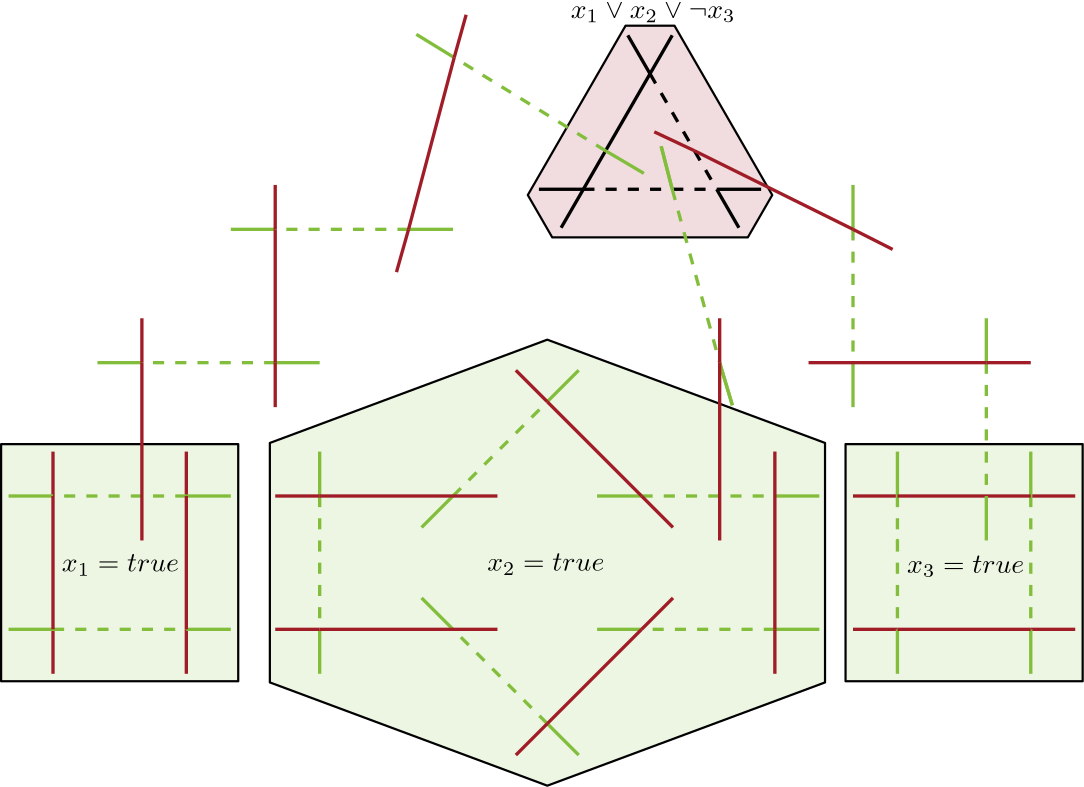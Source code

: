 <?xml version="1.0"?>
<!DOCTYPE ipe SYSTEM "ipe.dtd">
<ipe version="70206" creator="Ipe 7.2.7">
<info created="D:20180109094301" modified="D:20180109094301"/>
<ipestyle name="basic">
<symbol name="arrow/arc(spx)">
<path stroke="sym-stroke" fill="sym-stroke" pen="sym-pen">
0 0 m
-1 0.333 l
-1 -0.333 l
h
</path>
</symbol>
<symbol name="arrow/farc(spx)">
<path stroke="sym-stroke" fill="white" pen="sym-pen">
0 0 m
-1 0.333 l
-1 -0.333 l
h
</path>
</symbol>
<symbol name="arrow/ptarc(spx)">
<path stroke="sym-stroke" fill="sym-stroke" pen="sym-pen">
0 0 m
-1 0.333 l
-0.8 0 l
-1 -0.333 l
h
</path>
</symbol>
<symbol name="arrow/fptarc(spx)">
<path stroke="sym-stroke" fill="white" pen="sym-pen">
0 0 m
-1 0.333 l
-0.8 0 l
-1 -0.333 l
h
</path>
</symbol>
<symbol name="mark/circle(sx)" transformations="translations">
<path fill="sym-stroke">
0.6 0 0 0.6 0 0 e
0.4 0 0 0.4 0 0 e
</path>
</symbol>
<symbol name="mark/disk(sx)" transformations="translations">
<path fill="sym-stroke">
0.6 0 0 0.6 0 0 e
</path>
</symbol>
<symbol name="mark/fdisk(sfx)" transformations="translations">
<group>
<path fill="sym-fill">
0.5 0 0 0.5 0 0 e
</path>
<path fill="sym-stroke" fillrule="eofill">
0.6 0 0 0.6 0 0 e
0.4 0 0 0.4 0 0 e
</path>
</group>
</symbol>
<symbol name="mark/box(sx)" transformations="translations">
<path fill="sym-stroke" fillrule="eofill">
-0.6 -0.6 m
0.6 -0.6 l
0.6 0.6 l
-0.6 0.6 l
h
-0.4 -0.4 m
0.4 -0.4 l
0.4 0.4 l
-0.4 0.4 l
h
</path>
</symbol>
<symbol name="mark/square(sx)" transformations="translations">
<path fill="sym-stroke">
-0.6 -0.6 m
0.6 -0.6 l
0.6 0.6 l
-0.6 0.6 l
h
</path>
</symbol>
<symbol name="mark/fsquare(sfx)" transformations="translations">
<group>
<path fill="sym-fill">
-0.5 -0.5 m
0.5 -0.5 l
0.5 0.5 l
-0.5 0.5 l
h
</path>
<path fill="sym-stroke" fillrule="eofill">
-0.6 -0.6 m
0.6 -0.6 l
0.6 0.6 l
-0.6 0.6 l
h
-0.4 -0.4 m
0.4 -0.4 l
0.4 0.4 l
-0.4 0.4 l
h
</path>
</group>
</symbol>
<symbol name="mark/cross(sx)" transformations="translations">
<group>
<path fill="sym-stroke">
-0.43 -0.57 m
0.57 0.43 l
0.43 0.57 l
-0.57 -0.43 l
h
</path>
<path fill="sym-stroke">
-0.43 0.57 m
0.57 -0.43 l
0.43 -0.57 l
-0.57 0.43 l
h
</path>
</group>
</symbol>
<symbol name="arrow/fnormal(spx)">
<path stroke="sym-stroke" fill="white" pen="sym-pen">
0 0 m
-1 0.333 l
-1 -0.333 l
h
</path>
</symbol>
<symbol name="arrow/pointed(spx)">
<path stroke="sym-stroke" fill="sym-stroke" pen="sym-pen">
0 0 m
-1 0.333 l
-0.8 0 l
-1 -0.333 l
h
</path>
</symbol>
<symbol name="arrow/fpointed(spx)">
<path stroke="sym-stroke" fill="white" pen="sym-pen">
0 0 m
-1 0.333 l
-0.8 0 l
-1 -0.333 l
h
</path>
</symbol>
<symbol name="arrow/linear(spx)">
<path stroke="sym-stroke" pen="sym-pen">
-1 0.333 m
0 0 l
-1 -0.333 l
</path>
</symbol>
<symbol name="arrow/fdouble(spx)">
<path stroke="sym-stroke" fill="white" pen="sym-pen">
0 0 m
-1 0.333 l
-1 -0.333 l
h
-1 0 m
-2 0.333 l
-2 -0.333 l
h
</path>
</symbol>
<symbol name="arrow/double(spx)">
<path stroke="sym-stroke" fill="sym-stroke" pen="sym-pen">
0 0 m
-1 0.333 l
-1 -0.333 l
h
-1 0 m
-2 0.333 l
-2 -0.333 l
h
</path>
</symbol>
<pen name="heavier" value="0.8"/>
<pen name="fat" value="1.2"/>
<pen name="ultrafat" value="2"/>
<symbolsize name="large" value="5"/>
<symbolsize name="small" value="2"/>
<symbolsize name="tiny" value="1.1"/>
<arrowsize name="large" value="10"/>
<arrowsize name="small" value="5"/>
<arrowsize name="tiny" value="3"/>
<color name="red" value="1 0 0"/>
<color name="green" value="0 1 0"/>
<color name="blue" value="0 0 1"/>
<color name="yellow" value="1 1 0"/>
<color name="orange" value="1 0.647 0"/>
<color name="gold" value="1 0.843 0"/>
<color name="purple" value="0.627 0.125 0.941"/>
<color name="gray" value="0.745"/>
<color name="brown" value="0.647 0.165 0.165"/>
<color name="navy" value="0 0 0.502"/>
<color name="pink" value="1 0.753 0.796"/>
<color name="seagreen" value="0.18 0.545 0.341"/>
<color name="turquoise" value="0.251 0.878 0.816"/>
<color name="violet" value="0.933 0.51 0.933"/>
<color name="darkblue" value="0 0 0.545"/>
<color name="darkcyan" value="0 0.545 0.545"/>
<color name="darkgray" value="0.663"/>
<color name="darkgreen" value="0 0.392 0"/>
<color name="darkmagenta" value="0.545 0 0.545"/>
<color name="darkorange" value="1 0.549 0"/>
<color name="darkred" value="0.545 0 0"/>
<color name="lightblue" value="0.678 0.847 0.902"/>
<color name="lightcyan" value="0.878 1 1"/>
<color name="lightgray" value="0.827"/>
<color name="lightgreen" value="0.565 0.933 0.565"/>
<color name="lightyellow" value="1 1 0.878"/>
<dashstyle name="dashed" value="[4] 0"/>
<dashstyle name="dotted" value="[1 3] 0"/>
<dashstyle name="dash dotted" value="[4 2 1 2] 0"/>
<dashstyle name="dash dot dotted" value="[4 2 1 2 1 2] 0"/>
<textsize name="large" value="\large"/>
<textsize name="small" value="\small"/>
<textsize name="tiny" value="\tiny"/>
<textsize name="Large" value="\Large"/>
<textsize name="LARGE" value="\LARGE"/>
<textsize name="huge" value="\huge"/>
<textsize name="Huge" value="\Huge"/>
<textsize name="footnote" value="\footnotesize"/>
<textstyle name="center" begin="\begin{center}" end="\end{center}"/>
<textstyle name="itemize" begin="\begin{itemize}" end="\end{itemize}"/>
<textstyle name="item" begin="\begin{itemize}\item{}" end="\end{itemize}"/>
<gridsize name="4 pts" value="4"/>
<gridsize name="8 pts (~3 mm)" value="8"/>
<gridsize name="16 pts (~6 mm)" value="16"/>
<gridsize name="32 pts (~12 mm)" value="32"/>
<gridsize name="10 pts (~3.5 mm)" value="10"/>
<gridsize name="20 pts (~7 mm)" value="20"/>
<gridsize name="14 pts (~5 mm)" value="14"/>
<gridsize name="28 pts (~10 mm)" value="28"/>
<gridsize name="56 pts (~20 mm)" value="56"/>
<anglesize name="90 deg" value="90"/>
<anglesize name="60 deg" value="60"/>
<anglesize name="45 deg" value="45"/>
<anglesize name="30 deg" value="30"/>
<anglesize name="22.5 deg" value="22.5"/>
<opacity name="10%" value="0.1"/>
<opacity name="30%" value="0.3"/>
<opacity name="50%" value="0.5"/>
<opacity name="75%" value="0.75"/>
<tiling name="falling" angle="-60" step="4" width="1"/>
<tiling name="rising" angle="30" step="4" width="1"/>
</ipestyle>
<ipestyle name="kitcolors">
<color name="KITwhite" value="1"/>
<color name="KITblack" value="0"/>
<color name="KITblack70" value="0.3"/>
<color name="KITblack50" value="0.5"/>
<color name="KITblack30" value="0.7"/>
<color name="KITblack15" value="0.85"/>
<color name="KITgreen" value="0 0.588 0.509"/>
<color name="KITgreen70" value="0.3 0.711 0.656"/>
<color name="KITgreen50" value="0.5 0.794 0.754"/>
<color name="KITgreen30" value="0.7 0.876 0.852"/>
<color name="KITgreen15" value="0.85 0.938 0.926"/>
<color name="KITblue" value="0.274 0.392 0.666"/>
<color name="KITblue70" value="0.492 0.574 0.766"/>
<color name="KITblue50" value="0.637 0.696 0.833"/>
<color name="KITblue30" value="0.782 0.817 0.9"/>
<color name="KITblue15" value="0.891 0.908 0.95"/>
<color name="KITred" value="0.627 0.117 0.156"/>
<color name="KITred70" value="0.739 0.382 0.409"/>
<color name="KITred50" value="0.813 0.558 0.578"/>
<color name="KITred30" value="0.888 0.735 0.747"/>
<color name="KITred15" value="0.944 0.867 0.873"/>
<color name="KITpalegreen" value="0.509 0.745 0.235"/>
<color name="KITpalegreen70" value="0.656 0.821 0.464"/>
<color name="KITpalegreen50" value="0.754 0.872 0.617"/>
<color name="KITpalegreen30" value="0.852 0.923 0.77"/>
<color name="KITpalegreen15" value="0.926 0.961 0.885"/>
<color name="KITyellow" value="0.98 0.901 0.078"/>
<color name="KITyellow70" value="0.986 0.931 0.354"/>
<color name="KITyellow50" value="0.99 0.95 0.539"/>
<color name="KITyellow30" value="0.994 0.97 0.723"/>
<color name="KITyellow15" value="0.997 0.985 0.861"/>
<color name="KITorange" value="0.862 0.627 0.117"/>
<color name="KITorange70" value="0.903 0.739 0.382"/>
<color name="KITorange50" value="0.931 0.813 0.558"/>
<color name="KITorange30" value="0.958 0.888 0.735"/>
<color name="KITorange15" value="0.979 0.944 0.867"/>
<color name="KITbrown" value="0.627 0.509 0.196"/>
<color name="KITbrown70" value="0.739 0.656 0.437"/>
<color name="KITbrown50" value="0.813 0.754 0.598"/>
<color name="KITbrown30" value="0.888 0.852 0.758"/>
<color name="KITbrown15" value="0.944 0.926 0.879"/>
<color name="KITlilac" value="0.627 0 0.47"/>
<color name="KITlilac70" value="0.739 0.3 0.629"/>
<color name="KITlilac50" value="0.813 0.5 0.735"/>
<color name="KITlilac30" value="0.888 0.7 0.841"/>
<color name="KITlilac15" value="0.944 0.85 0.92"/>
<color name="KITcyanblue" value="0.313 0.666 0.901"/>
<color name="KITcyanblue70" value="0.519 0.766 0.931"/>
<color name="KITcyanblue50" value="0.656 0.833 0.95"/>
<color name="KITcyanblue30" value="0.794 0.9 0.97"/>
<color name="KITcyanblue15" value="0.897 0.95 0.985"/>
<color name="KITseablue" value="0.196 0.313 0.549"/>
<color name="KITseablue70" value="0.437 0.519 0.684"/>
<color name="KITseablue50" value="0.598 0.656 0.774"/>
<color name="KITseablue30" value="0.758 0.794 0.864"/>
<color name="KITseablue15" value="0.879 0.897 0.932"/>
</ipestyle>
<page>
<layer name="alpha"/>
<layer name="true1"/>
<layer name="false1"/>
<layer name="true2"/>
<layer name="false2"/>
<layer name="true3"/>
<layer name="false3"/>
<layer name="tri1"/>
<layer name="tri2"/>
<layer name="tri3"/>
<layer name="paths"/>
<layer name="highlights"/>
<view layers="alpha true1 true2 true3 tri1 paths highlights" active="highlights"/>
<path layer="highlights" matrix="1.1 0 0 1.1 -26.2928 -77.1214" stroke="black" fill="KITred15" pen="heavier">
254.928 805.855 m
270.928 805.855 l
302.928 750.429 l
294.928 736.573 l
230.928 736.573 l
222.928 750.429 l
h
</path>
<path matrix="0.9797 0 0 0.9797 4.5878 12.5049" stroke="black" fill="KITpalegreen15" pen="heavier">
328 660 m
328 572 l
225.94 534.059 l
124 572 l
124 660 l
225.934 697.949 l
h
</path>
<path matrix="0.97 0 0 0.97 306.16 18.48" stroke="black" fill="KITpalegreen15" pen="heavier">
28 660 m
28 572 l
116 572 l
116 660 l
h
</path>
<path matrix="0.97 0 0 0.97 2.16 18.48" stroke="black" fill="KITpalegreen15" pen="heavier">
28 660 m
28 572 l
116 572 l
116 660 l
h
</path>
<path layer="false2" matrix="1 0 0 1 80 0" stroke="KITpalegreen" pen="heavier">
145.934 673.949 m
111.984 640 l
</path>
<path matrix="1 0 0 1 80 0" stroke="KITpalegreen" pen="heavier">
227.874 640.008 m
179.875 640.008 l
</path>
<path matrix="1 0 0 1 80 0" stroke="KITpalegreen" pen="heavier">
179.89 592.008 m
227.874 592.008 l
</path>
<path matrix="1 0 0 1 80 0" stroke="KITpalegreen" pen="heavier">
145.94 558.059 m
112 592 l
</path>
<path matrix="1 0 0 1 80 0" stroke="KITpalegreen" pen="heavier">
64 640 m
64 592 l
</path>
<path layer="alpha" matrix="1 0 0 1 80 0" stroke="KITpalegreen" pen="fat">
64 656 m
64 640 l
</path>
<path matrix="1 0 0 1 80 0" stroke="KITpalegreen" pen="fat">
64 576 m
64 592 l
</path>
<path matrix="1 0 0 1 80 0" stroke="KITpalegreen" pen="fat">
100.686 603.314 m
112 592 l
</path>
<path matrix="1 0 0 1 80 0" stroke="KITpalegreen" pen="fat">
145.94 558.059 m
157.254 546.745 l
</path>
<path matrix="1 0 0 1 80 0" stroke="KITpalegreen" pen="fat">
163.874 592.008 m
179.89 592.008 l
</path>
<path matrix="1 0 0 1 80 0" stroke="KITpalegreen" pen="fat">
227.874 592.008 m
243.874 592.008 l
</path>
<path matrix="1 0 0 1 80 0" stroke="KITpalegreen" pen="fat">
243.874 640.008 m
227.874 640.008 l
</path>
<path matrix="1 0 0 1 80 0" stroke="KITpalegreen" pen="fat">
179.875 640.008 m
163.874 640.008 l
</path>
<path matrix="1 0 0 1 80 0" stroke="KITpalegreen" pen="fat">
157.247 685.263 m
145.934 673.949 l
</path>
<path matrix="1 0 0 1 80 0" stroke="KITpalegreen" pen="fat">
111.984 640 m
100.679 628.694 l
</path>
<path matrix="1 0 0 1 80 0" stroke="KITred" pen="fat">
179.89 592.008 m
191.196 603.314 l
</path>
<path layer="true2" matrix="1 0 0 1 80 0" stroke="KITpalegreen" dash="dashed" pen="fat">
64 640 m
64 592 l
</path>
<path matrix="1 0 0 1 80 0" stroke="KITpalegreen" dash="dashed" pen="fat">
111.984 640 m
145.934 673.949 l
</path>
<path matrix="1 0 0 1 80 0" stroke="KITpalegreen" dash="dashed" pen="fat">
179.875 640.008 m
227.874 640.008 l
</path>
<path matrix="1 0 0 1 80 0" stroke="KITpalegreen" dash="dashed" pen="fat">
227.874 592.008 m
179.89 592.008 l
</path>
<path matrix="1 0 0 1 80 0" stroke="KITpalegreen" dash="dashed" pen="fat">
145.94 558.059 m
112 592 l
</path>
<path layer="alpha" matrix="1 0 0 1 80 0" stroke="KITred" pen="fat">
64 640 m
48 640 l
</path>
<path matrix="1 0 0 1 80 0" stroke="KITred" pen="fat">
48 592 m
64 592 l
</path>
<path matrix="1 0 0 1 80 0" stroke="KITred" pen="fat">
112 592 m
128 592 l
</path>
<path matrix="1 0 0 1 80 0" stroke="KITred" pen="fat">
134.627 546.745 m
145.94 558.059 l
</path>
<path matrix="1 0 0 1 80 0" stroke="KITred" pen="fat">
227.874 576.008 m
227.874 592.008 l
</path>
<path matrix="1 0 0 1 80 0" stroke="KITred" pen="fat">
227.874 640.008 m
227.874 656.008 l
</path>
<path matrix="1 0 0 1 80 0" stroke="KITred" pen="fat">
191.188 628.694 m
179.875 640.008 l
</path>
<path matrix="1 0 0 1 80 0" stroke="KITred" pen="fat">
145.934 673.949 m
134.62 685.263 l
</path>
<path matrix="1 0 0 1 80 0" stroke="KITred" pen="fat">
111.984 640 m
128 640 l
</path>
<path layer="true2" matrix="1 0 0 1 80 0" stroke="KITred" pen="fat">
145.934 673.949 m
179.875 640.008 l
</path>
<path matrix="1 0 0 1 80 0" stroke="KITred" pen="fat">
179.89 592.008 m
145.94 558.059 l
</path>
<path matrix="1 0 0 1 80 0" stroke="KITred" pen="fat">
64 640 m
111.984 640 l
</path>
<path matrix="1 0 0 1 80 0" stroke="KITred" pen="fat">
227.874 640.008 m
227.874 592.008 l
</path>
<path matrix="1 0 0 1 80 0" stroke="KITred" pen="fat">
112 592 m
64 592 l
</path>
<path layer="false2" matrix="1 0 0 1 80 0" stroke="KITred" dash="dashed" pen="heavier">
64 640 m
111.984 640 l
</path>
<path matrix="1 0 0 1 80 0" stroke="KITred" dash="dashed" pen="heavier">
64 592 m
112 592 l
</path>
<path matrix="1 0 0 1 80 0" stroke="KITred" dash="dashed" pen="heavier">
145.934 673.949 m
179.875 640.008 l
</path>
<path matrix="1 0 0 1 80 0" stroke="KITred" dash="dashed" pen="heavier">
227.874 640.008 m
227.874 592.008 l
</path>
<path matrix="1 0 0 1 80 0" stroke="KITred" dash="dashed" pen="heavier">
179.89 592.008 m
145.94 558.059 l
</path>
<path layer="alpha" matrix="0 1 -1 0 688 544" stroke="KITred" pen="fat">
32 640 m
48 640 l
</path>
<path matrix="0 1 -1 0 688 544" stroke="KITred" pen="fat">
32 592 m
48 592 l
</path>
<path matrix="0 1 -1 0 688 544" stroke="KITred" pen="fat">
96 592 m
112 592 l
</path>
<path matrix="0 1 -1 0 688 544" stroke="KITred" pen="fat">
96 640 m
112 640 l
</path>
<path matrix="0 1 -1 0 688 544" stroke="KITpalegreen" pen="fat">
48 656 m
48 640 l
</path>
<path matrix="0 1 -1 0 688 544" stroke="KITpalegreen" pen="fat">
96 656 m
96 640 l
</path>
<path matrix="0 1 -1 0 688 544" stroke="KITpalegreen" pen="fat">
96 592 m
96 576 l
</path>
<path matrix="0 1 -1 0 688 544" stroke="KITpalegreen" pen="fat">
48 592 m
48 576 l
</path>
<path matrix="1 0 0 1 304 0" stroke="KITred" pen="fat">
32 640 m
48 640 l
</path>
<path matrix="1 0 0 1 304 0" stroke="KITred" pen="fat">
32 592 m
48 592 l
</path>
<path matrix="1 0 0 1 304 0" stroke="KITred" pen="fat">
96 592 m
112 592 l
</path>
<path matrix="1 0 0 1 304 0" stroke="KITred" pen="fat">
96 640 m
112 640 l
</path>
<path matrix="1 0 0 1 304 0" stroke="KITpalegreen" pen="fat">
48 656 m
48 640 l
</path>
<path matrix="1 0 0 1 304 0" stroke="KITpalegreen" pen="fat">
96 656 m
96 640 l
</path>
<path matrix="1 0 0 1 304 0" stroke="KITpalegreen" pen="fat">
96 592 m
96 576 l
</path>
<path matrix="1 0 0 1 304 0" stroke="KITpalegreen" pen="fat">
48 592 m
48 576 l
</path>
<path layer="true1" matrix="0 1 -1 0 688 544" stroke="KITpalegreen" dash="dashed" pen="fat">
48 640 m
48 592 l
</path>
<path matrix="0 1 -1 0 688 544" stroke="KITpalegreen" dash="dashed" pen="fat">
96 592 m
96 640 l
</path>
<path layer="true3" matrix="1 0 0 1 -128 0" stroke="KITpalegreen" dash="dashed" pen="fat">
480 640 m
480 592 l
</path>
<path matrix="1 0 0 1 -128 0" stroke="KITpalegreen" dash="dashed" pen="fat">
528 640 m
528 592 l
</path>
<path layer="true2" matrix="1 0 0 1 -128 0" stroke="KITpalegreen" dash="dashed" pen="fat" cap="1">
480 624 m
480 624 l
</path>
<path layer="true1" matrix="0 1 -1 0 688 544" stroke="KITred" pen="fat">
48 640 m
96 640 l
</path>
<path matrix="0 1 -1 0 688 544" stroke="KITred" pen="fat">
48 592 m
96 592 l
</path>
<path layer="true3" matrix="1 0 0 1 -128 0" stroke="KITred" pen="fat">
480 640 m
528 640 l
</path>
<path matrix="1 0 0 1 -128 0" stroke="KITred" pen="fat">
528 592 m
480 592 l
</path>
<path layer="false1" matrix="0 1 -1 0 688 544" stroke="KITred" dash="dashed" pen="heavier">
48 640 m
96 640 l
</path>
<path matrix="0 1 -1 0 688 544" stroke="KITred" dash="dashed" pen="heavier">
96 592 m
48 592 l
</path>
<path layer="false3" matrix="1 0 0 1 -128 0" stroke="KITred" dash="dashed" pen="heavier">
480 592 m
528 592 l
</path>
<path matrix="1 0 0 1 -128 0" stroke="KITred" dash="dashed" pen="heavier">
528 640 m
480 640 l
</path>
<path layer="false1" matrix="0 1 -1 0 688 544" stroke="KITpalegreen" pen="heavier">
96 640 m
96 592 l
</path>
<path matrix="0 1 -1 0 688 544" stroke="KITpalegreen" pen="heavier">
48 640 m
48 592 l
</path>
<path layer="false3" matrix="1 0 0 1 -128 0" stroke="KITpalegreen" pen="heavier">
480 640 m
480 592 l
</path>
<path matrix="1 0 0 1 -128 0" stroke="KITpalegreen" pen="heavier">
528 640 m
528 592 l
</path>
<path layer="alpha" matrix="1 0 0 1 -33.0721 366.429" stroke="black" pen="fat">
272 384 m
264 370.144 l
</path>
<path matrix="1 0 0 1 -33.0721 366.429" stroke="black" pen="fat">
256 384 m
272 384 l
</path>
<path matrix="1 0 0 1 -33.0721 366.429" stroke="black" pen="fat">
320 384 m
336 384 l
</path>
<path matrix="1 0 0 1 -33.0721 366.429" stroke="black" pen="fat">
320 384 m
328 370.144 l
</path>
<path matrix="1 0 0 1 -33.0721 366.429" stroke="black" pen="fat">
296 425.569 m
304 439.426 l
</path>
<path matrix="1 0 0 1 -33.0721 366.429" stroke="black" pen="fat">
296 425.569 m
288 439.426 l
</path>
<path layer="tri1" matrix="1 0 0 1 -33.0721 366.429" stroke="black" pen="fat">
272 384 m
296 425.569 l
</path>
<path matrix="1 0 0 1 -33.0721 366.429" stroke="black" dash="dashed" pen="fat">
296 425.569 m
320 384 l
</path>
<path matrix="1 0 0 1 -33.0721 366.429" stroke="black" dash="dashed" pen="fat">
272 384 m
320 384 l
</path>
<path layer="tri2" matrix="1 0 0 1 -33.0721 366.429" stroke="black" pen="heavier">
272 384 m
320 384 l
</path>
<path matrix="1 0 0 1 -33.0721 366.429" stroke="black" dash="dashed" pen="heavier">
320 384 m
296 425.569 l
</path>
<path matrix="1 0 0 1 -33.0721 366.429" stroke="black" dash="dashed" pen="heavier">
296 425.569 m
272 384 l
</path>
<path layer="tri3" matrix="1 0 0 1 -33.0721 366.429" stroke="black" pen="heavier">
296 425.569 m
320 384 l
</path>
<path matrix="1 0 0 1 -33.0721 366.429" stroke="black" dash="dashed" pen="heavier">
272 384 m
320 384 l
</path>
<path matrix="1 0 0 1 -33.0721 366.429" stroke="black" dash="dashed" pen="heavier">
296 425.569 m
272 384 l
</path>
<path layer="paths" stroke="KITpalegreen" pen="fat">
288 688 m
292.57 672.667 l
</path>
<path stroke="KITpalegreen" pen="fat">
270.928 750.429 m
266.94 765.924 l
</path>
<path stroke="KITpalegreen" pen="fat">
192.429 797.839 m
178.789 806.204 l
</path>
<path stroke="KITpalegreen" pen="fat">
246.928 764.285 m
260.708 756.154 l
</path>
<path stroke="KITpalegreen" pen="fat">
112 736 m
128 736 l
</path>
<path stroke="KITpalegreen" pen="fat">
144 688 m
128 688 l
</path>
<path stroke="KITpalegreen" pen="fat">
64 688 m
80 688 l
</path>
<path stroke="KITpalegreen" pen="fat">
176 736 m
192 736 l
</path>
<path stroke="KITpalegreen" pen="fat">
292.57 672.667 m
288 688 l
</path>
<path stroke="KITpalegreen" pen="fat">
266.94 765.924 m
270.928 750.429 l
</path>
<path stroke="KITpalegreen" pen="fat">
336 752 m
336 736 l
</path>
<path stroke="KITpalegreen" pen="fat">
336 688 m
336 672 l
</path>
<path stroke="KITpalegreen" pen="fat">
384 704 m
384 688 l
</path>
<path stroke="KITpalegreen" pen="fat">
384 640 m
384 624 l
</path>
<path stroke="KITpalegreen" dash="dashed" pen="fat">
270.928 750.429 m
288 688 l
</path>
<path stroke="KITpalegreen" dash="dashed" pen="fat">
246.928 764.285 m
192.429 797.839 l
</path>
<path stroke="KITpalegreen" dash="dashed" pen="fat">
176 736 m
128 736 l
</path>
<path stroke="KITpalegreen" dash="dashed" pen="fat">
128 688 m
80 688 l
</path>
<path stroke="KITpalegreen" dash="dashed" pen="fat">
336 736 m
336 688 l
</path>
<path stroke="KITpalegreen" dash="dashed" pen="fat">
384 688 m
384 640 l
</path>
<path stroke="KITred" pen="fat">
336 736 m
350.276 728.776 l
</path>
<path stroke="KITred" pen="fat">
278.928 764.285 m
264.451 771.098 l
</path>
<path stroke="KITred" pen="fat">
176 736 m
171.651 720.602 l
</path>
<path stroke="KITred" pen="fat">
192.429 797.839 m
196.729 813.25 l
</path>
<path stroke="KITred" pen="fat">
128 752 m
128 736 l
</path>
<path stroke="KITred" pen="fat">
128 672 m
128 688 l
</path>
<path stroke="KITred" pen="fat">
80 704 m
80 688 l
</path>
<path stroke="KITred" pen="fat">
80 624 m
80 640 l
</path>
<path stroke="KITred" pen="fat">
288 624 m
288 640.008 l
</path>
<path stroke="KITred" pen="fat">
288 688 m
288 704 l
</path>
<path stroke="KITred" pen="fat">
320 688 m
336 688 l
</path>
<path stroke="KITred" pen="fat">
384 688 m
400 688 l
</path>
<path stroke="KITred" pen="fat">
288 640.008 m
288 688 l
</path>
<path stroke="KITred" pen="fat">
80 640 m
80 688 l
</path>
<path stroke="KITred" pen="fat">
128 688 m
128 736 l
</path>
<path stroke="KITred" pen="fat">
176 736 m
192.429 797.839 l
</path>
<path stroke="KITred" pen="fat">
278.928 764.285 m
336 736 l
</path>
<path stroke="KITred" pen="fat">
336 688 m
384 688 l
</path>
<text layer="highlights" matrix="1 0 0 1 -8.82028 -3.1851" transformations="translations" pos="60 616" stroke="black" type="label" width="42.158" height="6.132" depth="1.49" valign="baseline">$x_1=true$</text>
<text matrix="1 0 0 1 144.309 -2.94049" transformations="translations" pos="60 616" stroke="black" type="label" width="42.158" height="6.132" depth="1.49" valign="baseline" style="math">x_2=true</text>
<text matrix="1 0 0 1 295.479 -3.67551" transformations="translations" pos="60 616" stroke="black" type="label" width="42.158" height="6.132" depth="1.49" valign="baseline" style="math">x_3=true</text>
<text matrix="1 0 0 1 12.836 88.6095" transformations="translations" pos="221.556 723.417" stroke="black" type="label" width="59.271" height="5.539" depth="1.49" valign="baseline">$x_1 \lor x_2 \lor \neg x_3$</text>
</page>
</ipe>
